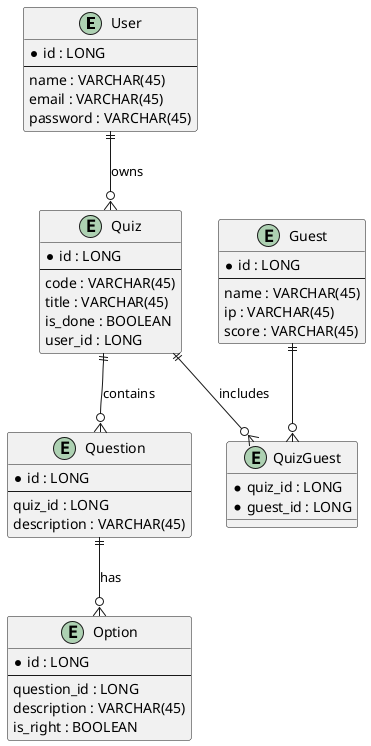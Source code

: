 @startuml
entity "User" as user {
  * id : LONG
  --
  name : VARCHAR(45)
  email : VARCHAR(45)
  password : VARCHAR(45)
}

entity "Quiz" as quiz {
  * id : LONG
  --
  code : VARCHAR(45)
  title : VARCHAR(45)
  is_done : BOOLEAN
  user_id : LONG
}

entity "Question" as question {
  * id : LONG
  --
  quiz_id : LONG
  description : VARCHAR(45)
}

entity "Option" as option {
  * id : LONG
  --
  question_id : LONG
  description : VARCHAR(45)
  is_right : BOOLEAN
}

entity "Guest" as guest {
  * id : LONG
  --
  name : VARCHAR(45)
  ip : VARCHAR(45)
  score : VARCHAR(45)
}

entity "QuizGuest" as quiz_guest {
  * quiz_id : LONG
  * guest_id : LONG
}

user ||--o{ quiz : "owns"
quiz ||--o{ question : "contains"
question ||--o{ option : "has"
quiz ||--o{ quiz_guest : "includes"
guest ||--o{ quiz_guest : ""
@enduml
